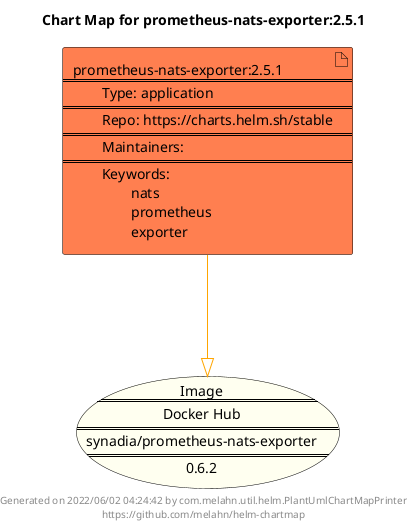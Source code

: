 @startuml
skinparam linetype ortho
skinparam backgroundColor white
skinparam usecaseBorderColor black
skinparam usecaseArrowColor LightSlateGray
skinparam artifactBorderColor black
skinparam artifactArrowColor LightSlateGray

title Chart Map for prometheus-nats-exporter:2.5.1

'There is one referenced Helm Chart
artifact "prometheus-nats-exporter:2.5.1\n====\n\tType: application\n====\n\tRepo: https://charts.helm.sh/stable\n====\n\tMaintainers: \n====\n\tKeywords: \n\t\tnats\n\t\tprometheus\n\t\texporter" as prometheus_nats_exporter_2_5_1 #Coral

'There is one referenced Docker Image
usecase "Image\n====\nDocker Hub\n====\nsynadia/prometheus-nats-exporter\n====\n0.6.2" as synadia_prometheus_nats_exporter_0_6_2 #Ivory

'Chart Dependencies
prometheus_nats_exporter_2_5_1--[#orange]-|>synadia_prometheus_nats_exporter_0_6_2

center footer Generated on 2022/06/02 04:24:42 by com.melahn.util.helm.PlantUmlChartMapPrinter\nhttps://github.com/melahn/helm-chartmap
@enduml
